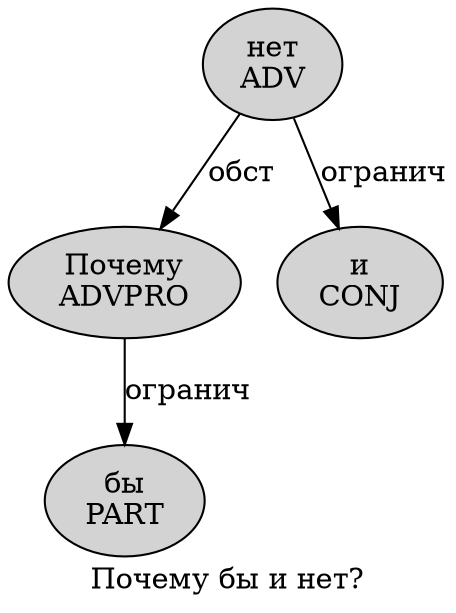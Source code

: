 digraph SENTENCE_3446 {
	graph [label="Почему бы и нет?"]
	node [style=filled]
		0 [label="Почему
ADVPRO" color="" fillcolor=lightgray penwidth=1 shape=ellipse]
		1 [label="бы
PART" color="" fillcolor=lightgray penwidth=1 shape=ellipse]
		2 [label="и
CONJ" color="" fillcolor=lightgray penwidth=1 shape=ellipse]
		3 [label="нет
ADV" color="" fillcolor=lightgray penwidth=1 shape=ellipse]
			3 -> 0 [label="обст"]
			3 -> 2 [label="огранич"]
			0 -> 1 [label="огранич"]
}